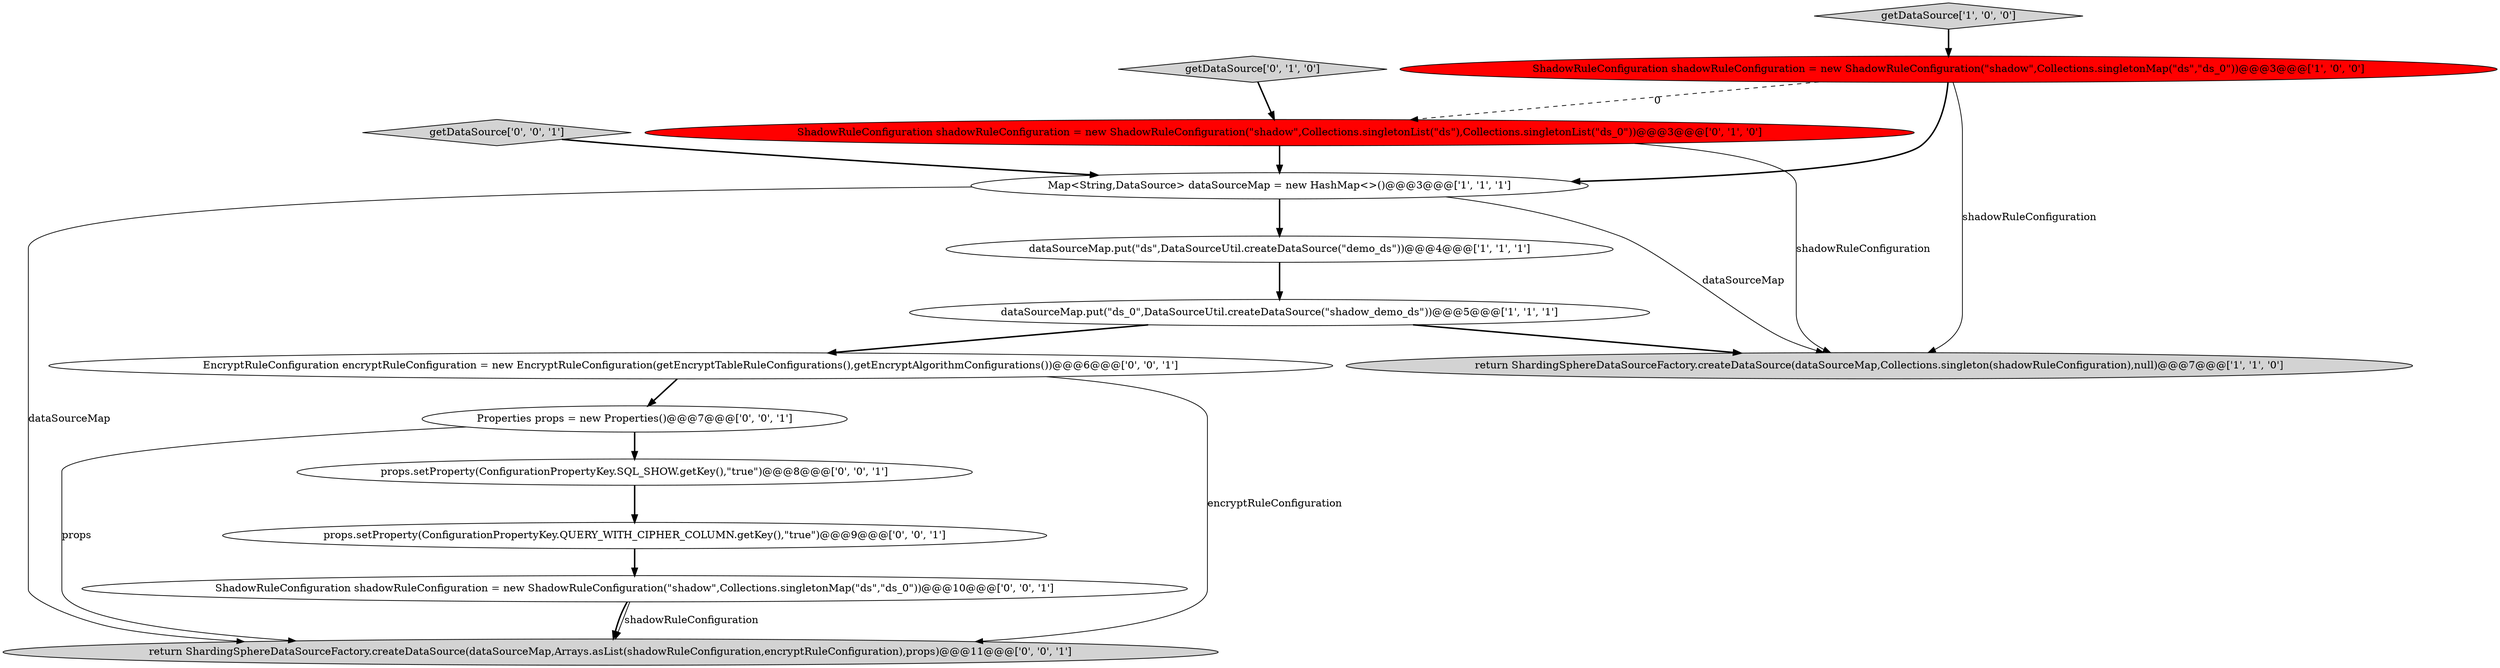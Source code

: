 digraph {
13 [style = filled, label = "props.setProperty(ConfigurationPropertyKey.QUERY_WITH_CIPHER_COLUMN.getKey(),\"true\")@@@9@@@['0', '0', '1']", fillcolor = white, shape = ellipse image = "AAA0AAABBB3BBB"];
8 [style = filled, label = "Properties props = new Properties()@@@7@@@['0', '0', '1']", fillcolor = white, shape = ellipse image = "AAA0AAABBB3BBB"];
2 [style = filled, label = "dataSourceMap.put(\"ds_0\",DataSourceUtil.createDataSource(\"shadow_demo_ds\"))@@@5@@@['1', '1', '1']", fillcolor = white, shape = ellipse image = "AAA0AAABBB1BBB"];
12 [style = filled, label = "EncryptRuleConfiguration encryptRuleConfiguration = new EncryptRuleConfiguration(getEncryptTableRuleConfigurations(),getEncryptAlgorithmConfigurations())@@@6@@@['0', '0', '1']", fillcolor = white, shape = ellipse image = "AAA0AAABBB3BBB"];
5 [style = filled, label = "getDataSource['1', '0', '0']", fillcolor = lightgray, shape = diamond image = "AAA0AAABBB1BBB"];
9 [style = filled, label = "props.setProperty(ConfigurationPropertyKey.SQL_SHOW.getKey(),\"true\")@@@8@@@['0', '0', '1']", fillcolor = white, shape = ellipse image = "AAA0AAABBB3BBB"];
14 [style = filled, label = "ShadowRuleConfiguration shadowRuleConfiguration = new ShadowRuleConfiguration(\"shadow\",Collections.singletonMap(\"ds\",\"ds_0\"))@@@10@@@['0', '0', '1']", fillcolor = white, shape = ellipse image = "AAA0AAABBB3BBB"];
1 [style = filled, label = "Map<String,DataSource> dataSourceMap = new HashMap<>()@@@3@@@['1', '1', '1']", fillcolor = white, shape = ellipse image = "AAA0AAABBB1BBB"];
11 [style = filled, label = "getDataSource['0', '0', '1']", fillcolor = lightgray, shape = diamond image = "AAA0AAABBB3BBB"];
0 [style = filled, label = "ShadowRuleConfiguration shadowRuleConfiguration = new ShadowRuleConfiguration(\"shadow\",Collections.singletonMap(\"ds\",\"ds_0\"))@@@3@@@['1', '0', '0']", fillcolor = red, shape = ellipse image = "AAA1AAABBB1BBB"];
3 [style = filled, label = "return ShardingSphereDataSourceFactory.createDataSource(dataSourceMap,Collections.singleton(shadowRuleConfiguration),null)@@@7@@@['1', '1', '0']", fillcolor = lightgray, shape = ellipse image = "AAA0AAABBB1BBB"];
10 [style = filled, label = "return ShardingSphereDataSourceFactory.createDataSource(dataSourceMap,Arrays.asList(shadowRuleConfiguration,encryptRuleConfiguration),props)@@@11@@@['0', '0', '1']", fillcolor = lightgray, shape = ellipse image = "AAA0AAABBB3BBB"];
4 [style = filled, label = "dataSourceMap.put(\"ds\",DataSourceUtil.createDataSource(\"demo_ds\"))@@@4@@@['1', '1', '1']", fillcolor = white, shape = ellipse image = "AAA0AAABBB1BBB"];
7 [style = filled, label = "getDataSource['0', '1', '0']", fillcolor = lightgray, shape = diamond image = "AAA0AAABBB2BBB"];
6 [style = filled, label = "ShadowRuleConfiguration shadowRuleConfiguration = new ShadowRuleConfiguration(\"shadow\",Collections.singletonList(\"ds\"),Collections.singletonList(\"ds_0\"))@@@3@@@['0', '1', '0']", fillcolor = red, shape = ellipse image = "AAA1AAABBB2BBB"];
1->4 [style = bold, label=""];
11->1 [style = bold, label=""];
2->3 [style = bold, label=""];
0->6 [style = dashed, label="0"];
12->10 [style = solid, label="encryptRuleConfiguration"];
0->3 [style = solid, label="shadowRuleConfiguration"];
14->10 [style = bold, label=""];
4->2 [style = bold, label=""];
2->12 [style = bold, label=""];
8->10 [style = solid, label="props"];
6->1 [style = bold, label=""];
1->10 [style = solid, label="dataSourceMap"];
5->0 [style = bold, label=""];
1->3 [style = solid, label="dataSourceMap"];
12->8 [style = bold, label=""];
0->1 [style = bold, label=""];
7->6 [style = bold, label=""];
8->9 [style = bold, label=""];
6->3 [style = solid, label="shadowRuleConfiguration"];
13->14 [style = bold, label=""];
14->10 [style = solid, label="shadowRuleConfiguration"];
9->13 [style = bold, label=""];
}
